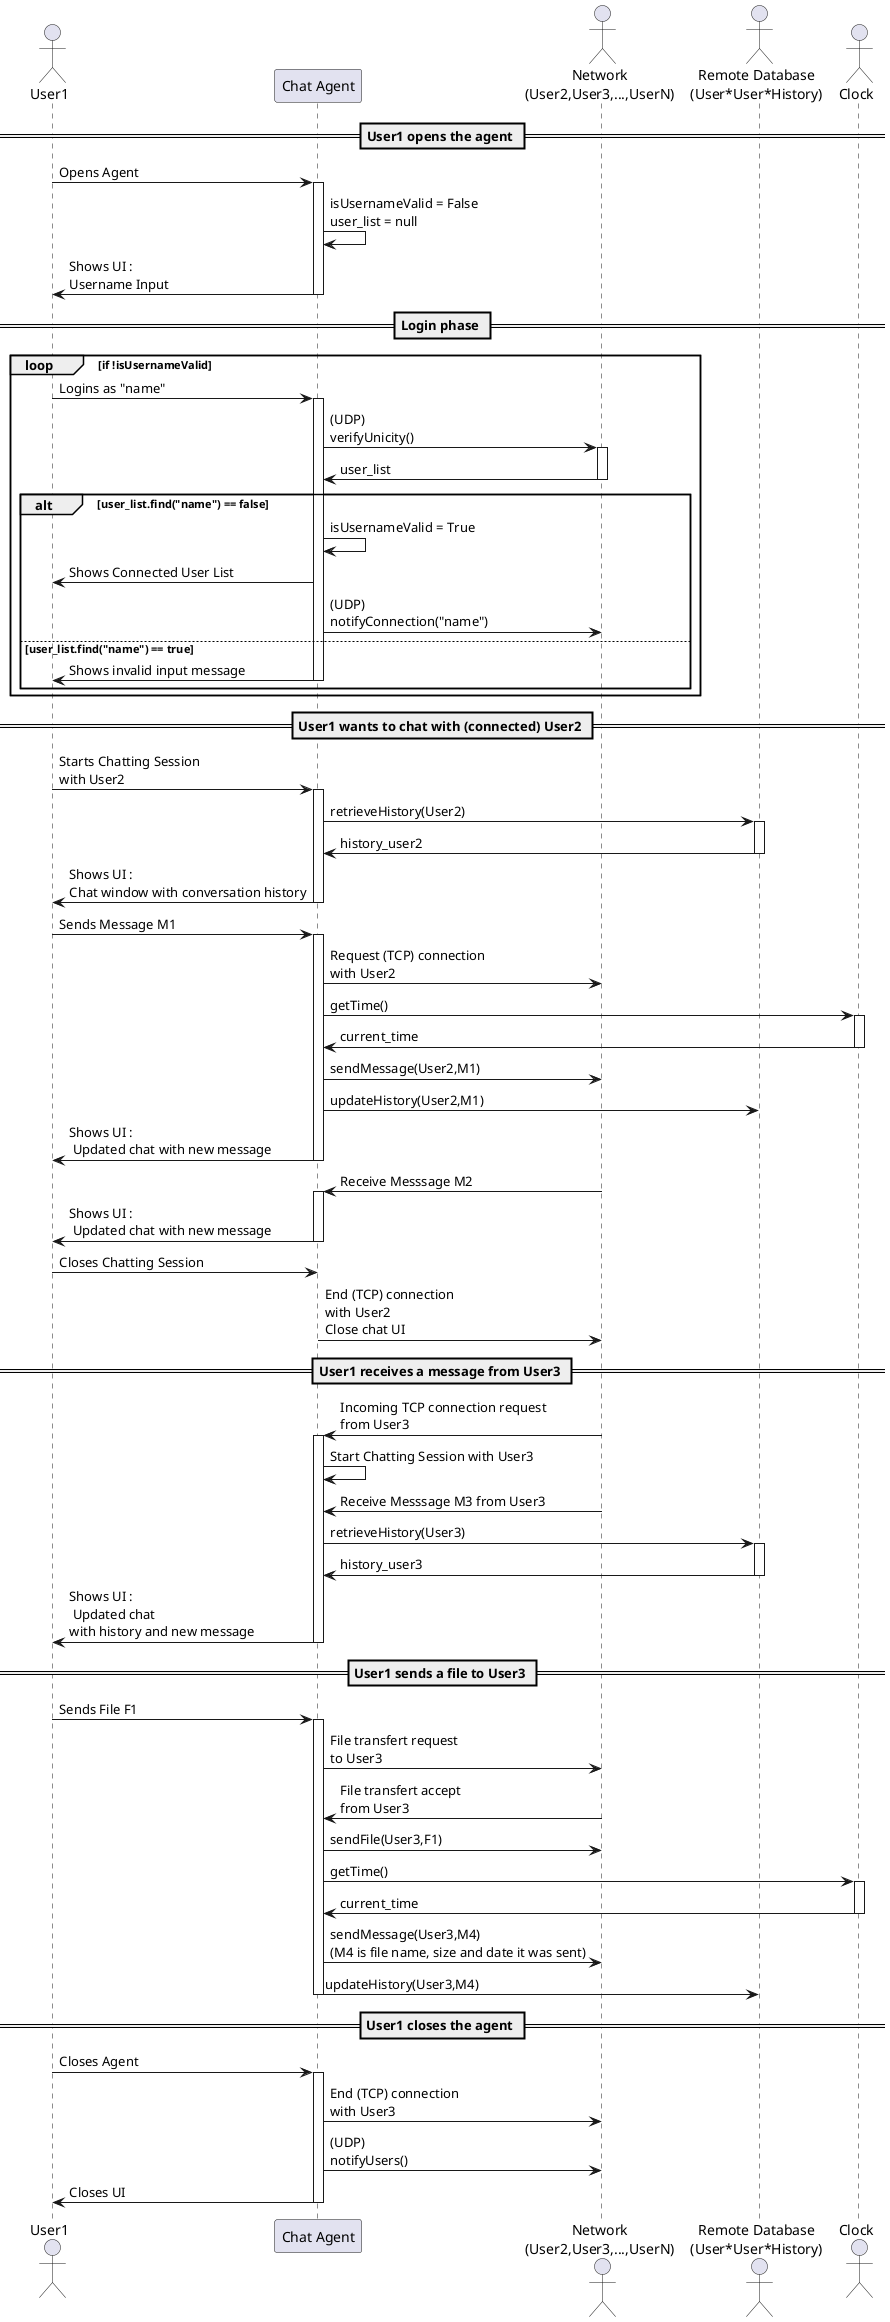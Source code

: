 @startuml sequence_black_box
actor User1 as User
participant "Chat Agent" as chatAgent
actor "Network\n(User2,User3,...,UserN)" as Network
actor "Remote Database\n(User*User*History)" as db
actor "Clock" as Clock

== User1 opens the agent ==

User -> chatAgent ++ : Opens Agent
  chatAgent -> chatAgent : isUsernameValid = False\nuser_list = null
chatAgent -> User -- : Shows UI :\nUsername Input

== Login phase ==

loop if !isUsernameValid
User -> chatAgent ++ : Logins as "name"

chatAgent -> Network ++ : (UDP)\nverifyUnicity()
Network -> chatAgent -- : user_list
 
alt user_list.find("name") == false
chatAgent -> chatAgent : isUsernameValid = True
User <- chatAgent : Shows Connected User List
chatAgent -> Network : (UDP)\nnotifyConnection("name")
    else user_list.find("name") == true
User <- chatAgent -- : Shows invalid input message
    end
end

== User1 wants to chat with (connected) User2 ==

User -> chatAgent ++ : Starts Chatting Session\nwith User2
  chatAgent -> db ++ : retrieveHistory(User2)
  db -> chatAgent -- : history_user2
chatAgent -> User -- : Shows UI :\nChat window with conversation history

User -> chatAgent ++ : Sends Message M1
  chatAgent -> Network : Request (TCP) connection\nwith User2
  chatAgent -> Clock ++ : getTime()
  Clock -> chatAgent -- : current_time
  chatAgent -> Network : sendMessage(User2,M1)
  chatAgent -> db : updateHistory(User2,M1)
chatAgent -> User -- : Shows UI :\n Updated chat with new message

Network -> chatAgent ++ : Receive Messsage M2
chatAgent -> User -- : Shows UI :\n Updated chat with new message

User -> chatAgent : Closes Chatting Session
chatAgent -> Network : End (TCP) connection\nwith User2\nClose chat UI

== User1 receives a message from User3 ==

Network -> chatAgent ++ : Incoming TCP connection request\nfrom User3
chatAgent -> chatAgent : Start Chatting Session with User3
Network -> chatAgent : Receive Messsage M3 from User3

  chatAgent -> db ++ : retrieveHistory(User3) 
  db -> chatAgent -- : history_user3
chatAgent -> User -- : Shows UI :\n Updated chat\nwith history and new message

== User1 sends a file to User3 ==
User -> chatAgent ++ : Sends File F1
chatAgent -> Network : File transfert request\nto User3
Network -> chatAgent : File transfert accept\nfrom User3
chatAgent -> Network : sendFile(User3,F1)
chatAgent -> Clock ++ : getTime()
Clock -> chatAgent -- : current_time
chatAgent -> Network : sendMessage(User3,M4)\n(M4 is file name, size and date it was sent)
chatAgent -> db -- : updateHistory(User3,M4)
== User1 closes the agent ==

User -> chatAgent ++ : Closes Agent
  chatAgent -> Network : End (TCP) connection\nwith User3
  chatAgent -> Network : (UDP)\nnotifyUsers()
chatAgent -> User -- : Closes UI

@enduml
